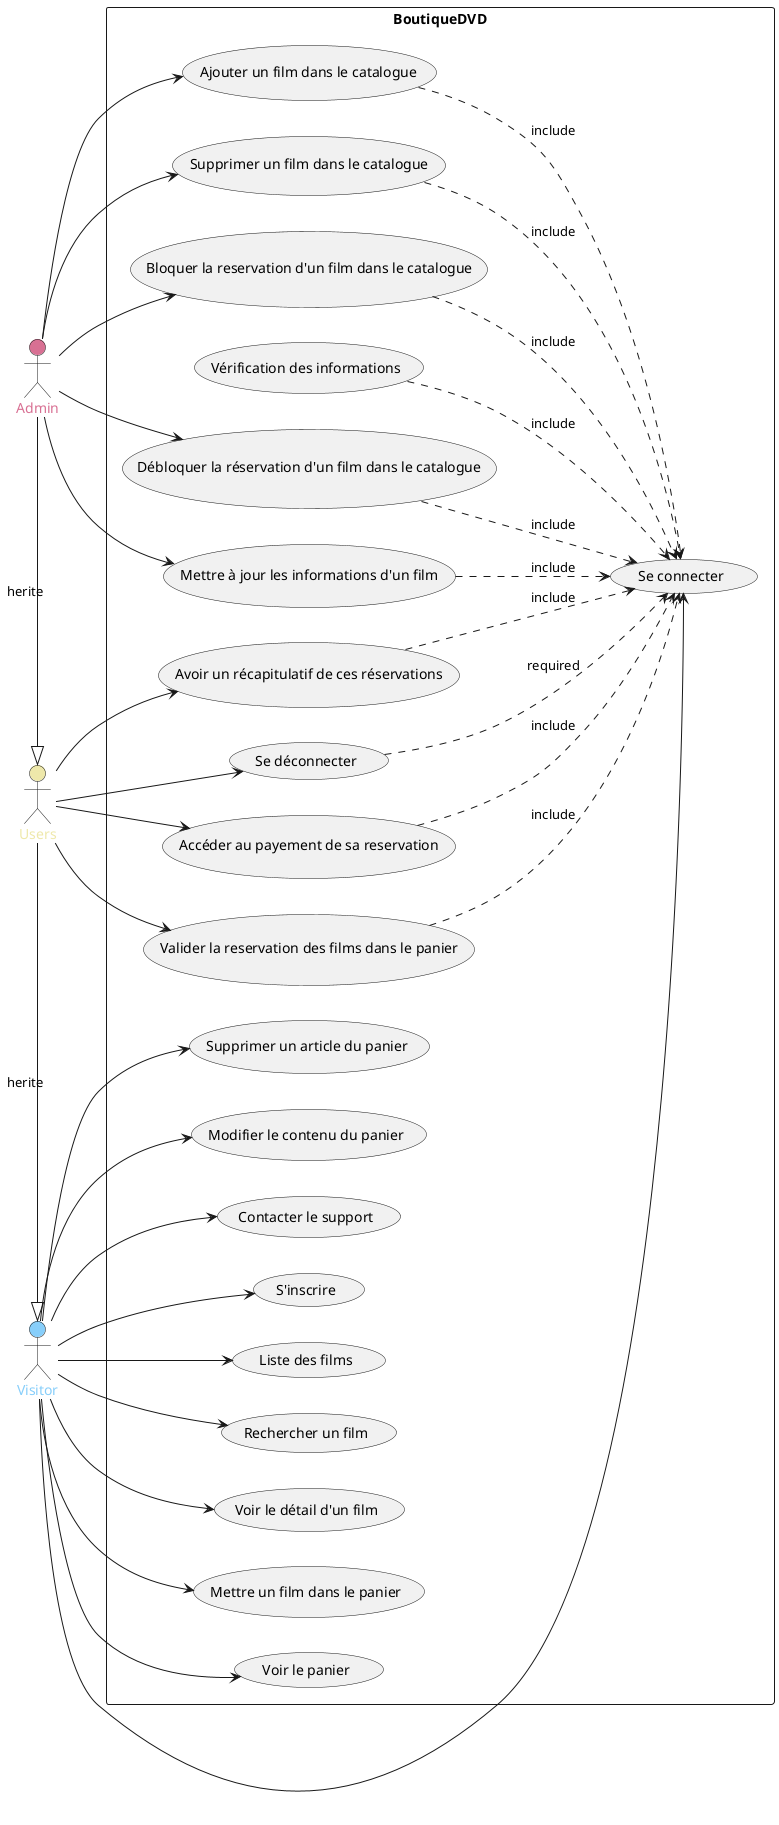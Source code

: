 @startuml Exercice2

left to right direction

actor "Visitor" as V #LightSkyBlue;text:LightSkyBlue
actor "Users" as U #PaleGoldenRod;text:PaleGoldenRod
actor "Admin" as A #PaleVioletRed;text:PaleVioletRed

rectangle "BoutiqueDVD" {
    usecase "S'inscrire" as UC1
    usecase "Se connecter" as UC2
    usecase "Liste des films" as UC3
    usecase "Rechercher un film" as UC4
    usecase "Vérification des informations" as UC5
    usecase "Voir le détail d'un film" as UC6
    usecase "Mettre un film dans le panier" as UC7
    usecase "Voir le panier" as UC8
    usecase "Supprimer un article du panier" as UC9
    usecase "Modifier le contenu du panier" as UC10
    usecase "Contacter le support" as UC11

    usecase "Accéder au payement de sa reservation" as UC12
    usecase "Valider la reservation des films dans le panier" as UC13
    usecase "Avoir un récapitulatif de ces réservations" as UC14

    usecase "Mettre à jour les informations d'un film" as UC15
    usecase "Ajouter un film dans le catalogue" as UC16
    usecase "Supprimer un film dans le catalogue" as UC17
    usecase "Bloquer la reservation d'un film dans le catalogue" as UC18
    usecase "Débloquer la réservation d'un film dans le catalogue" as UC19
    usecase "Se déconnecter" as UC20
}

V --> UC1
V --> UC2
V --> UC3
V --> UC4
V --> UC6
V --> UC7
V --> UC8
V --> UC9
V --> UC10
V --> UC11

U --> UC12
U --> UC13
U --> UC14
U --> UC20

A --> UC15
A --> UC16
A --> UC17
A --> UC18
A --> UC19

UC20 ..> UC2:required

UC5 ..> UC2:include
UC12 ..> UC2:include
UC13 ..> UC2:include
UC14 ..> UC2:include
UC15 ..> UC2:include
UC16 ..> UC2:include
UC17 ..> UC2:include
UC18 ..> UC2:include
UC19 ..> UC2:include

U -|> V:herite
A -|> U:herite

@enduml